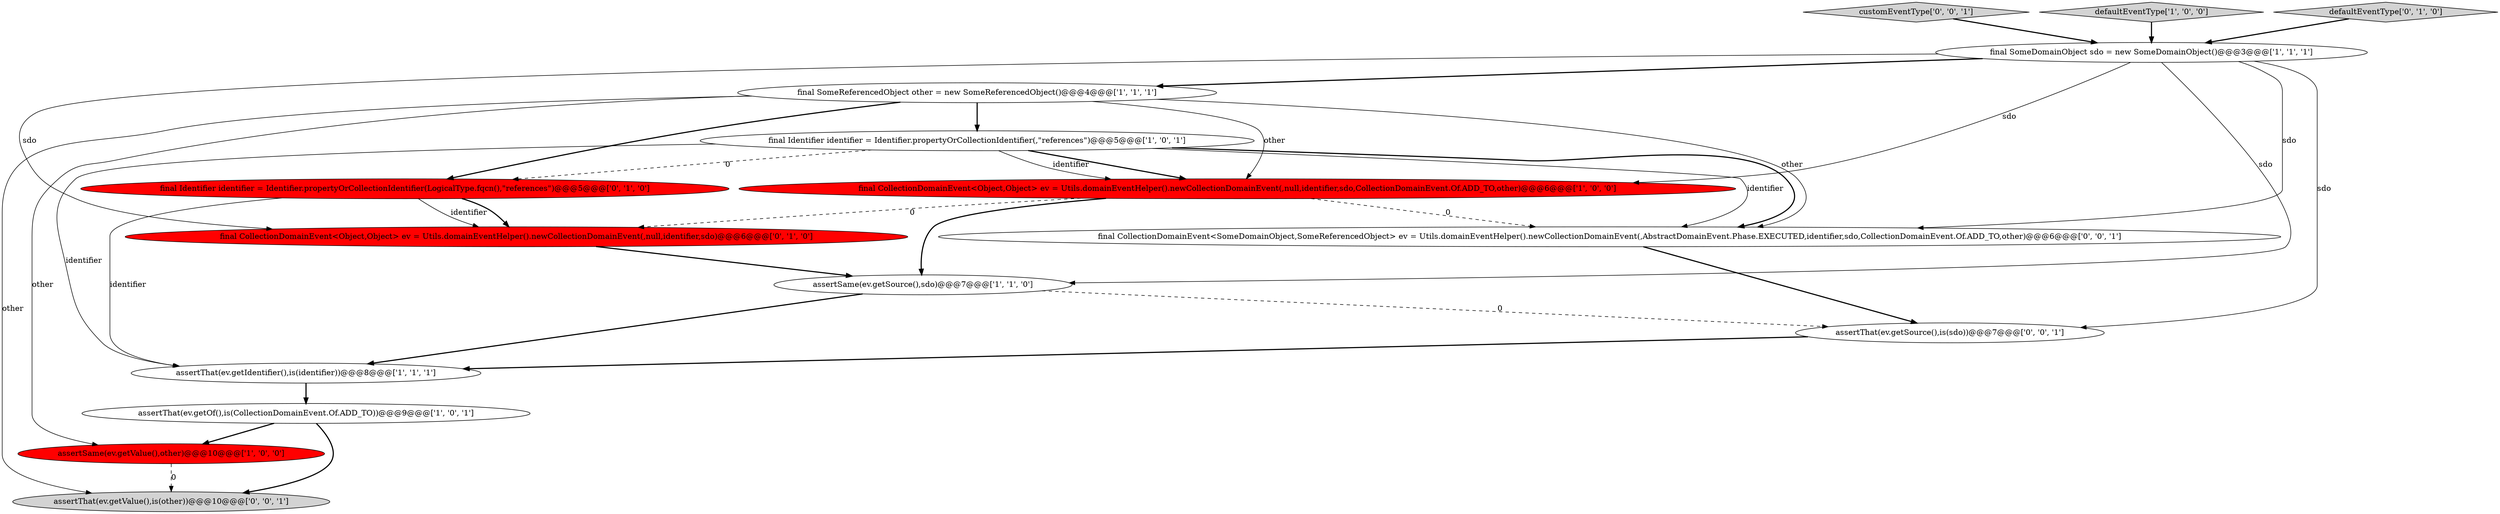 digraph {
10 [style = filled, label = "final Identifier identifier = Identifier.propertyOrCollectionIdentifier(LogicalType.fqcn(),\"references\")@@@5@@@['0', '1', '0']", fillcolor = red, shape = ellipse image = "AAA1AAABBB2BBB"];
13 [style = filled, label = "customEventType['0', '0', '1']", fillcolor = lightgray, shape = diamond image = "AAA0AAABBB3BBB"];
15 [style = filled, label = "assertThat(ev.getSource(),is(sdo))@@@7@@@['0', '0', '1']", fillcolor = white, shape = ellipse image = "AAA0AAABBB3BBB"];
3 [style = filled, label = "assertSame(ev.getSource(),sdo)@@@7@@@['1', '1', '0']", fillcolor = white, shape = ellipse image = "AAA0AAABBB1BBB"];
1 [style = filled, label = "assertThat(ev.getOf(),is(CollectionDomainEvent.Of.ADD_TO))@@@9@@@['1', '0', '1']", fillcolor = white, shape = ellipse image = "AAA0AAABBB1BBB"];
5 [style = filled, label = "defaultEventType['1', '0', '0']", fillcolor = lightgray, shape = diamond image = "AAA0AAABBB1BBB"];
7 [style = filled, label = "final Identifier identifier = Identifier.propertyOrCollectionIdentifier(,\"references\")@@@5@@@['1', '0', '1']", fillcolor = white, shape = ellipse image = "AAA0AAABBB1BBB"];
11 [style = filled, label = "defaultEventType['0', '1', '0']", fillcolor = lightgray, shape = diamond image = "AAA0AAABBB2BBB"];
12 [style = filled, label = "assertThat(ev.getValue(),is(other))@@@10@@@['0', '0', '1']", fillcolor = lightgray, shape = ellipse image = "AAA0AAABBB3BBB"];
14 [style = filled, label = "final CollectionDomainEvent<SomeDomainObject,SomeReferencedObject> ev = Utils.domainEventHelper().newCollectionDomainEvent(,AbstractDomainEvent.Phase.EXECUTED,identifier,sdo,CollectionDomainEvent.Of.ADD_TO,other)@@@6@@@['0', '0', '1']", fillcolor = white, shape = ellipse image = "AAA0AAABBB3BBB"];
9 [style = filled, label = "final CollectionDomainEvent<Object,Object> ev = Utils.domainEventHelper().newCollectionDomainEvent(,null,identifier,sdo)@@@6@@@['0', '1', '0']", fillcolor = red, shape = ellipse image = "AAA1AAABBB2BBB"];
8 [style = filled, label = "assertSame(ev.getValue(),other)@@@10@@@['1', '0', '0']", fillcolor = red, shape = ellipse image = "AAA1AAABBB1BBB"];
6 [style = filled, label = "final SomeReferencedObject other = new SomeReferencedObject()@@@4@@@['1', '1', '1']", fillcolor = white, shape = ellipse image = "AAA0AAABBB1BBB"];
0 [style = filled, label = "final SomeDomainObject sdo = new SomeDomainObject()@@@3@@@['1', '1', '1']", fillcolor = white, shape = ellipse image = "AAA0AAABBB1BBB"];
4 [style = filled, label = "assertThat(ev.getIdentifier(),is(identifier))@@@8@@@['1', '1', '1']", fillcolor = white, shape = ellipse image = "AAA0AAABBB1BBB"];
2 [style = filled, label = "final CollectionDomainEvent<Object,Object> ev = Utils.domainEventHelper().newCollectionDomainEvent(,null,identifier,sdo,CollectionDomainEvent.Of.ADD_TO,other)@@@6@@@['1', '0', '0']", fillcolor = red, shape = ellipse image = "AAA1AAABBB1BBB"];
10->9 [style = solid, label="identifier"];
0->15 [style = solid, label="sdo"];
1->8 [style = bold, label=""];
0->6 [style = bold, label=""];
7->14 [style = solid, label="identifier"];
2->3 [style = bold, label=""];
6->8 [style = solid, label="other"];
8->12 [style = dashed, label="0"];
7->4 [style = solid, label="identifier"];
3->4 [style = bold, label=""];
6->14 [style = solid, label="other"];
7->14 [style = bold, label=""];
0->2 [style = solid, label="sdo"];
11->0 [style = bold, label=""];
2->14 [style = dashed, label="0"];
5->0 [style = bold, label=""];
0->3 [style = solid, label="sdo"];
6->12 [style = solid, label="other"];
2->9 [style = dashed, label="0"];
7->2 [style = bold, label=""];
6->10 [style = bold, label=""];
15->4 [style = bold, label=""];
0->14 [style = solid, label="sdo"];
1->12 [style = bold, label=""];
3->15 [style = dashed, label="0"];
9->3 [style = bold, label=""];
7->10 [style = dashed, label="0"];
6->2 [style = solid, label="other"];
7->2 [style = solid, label="identifier"];
14->15 [style = bold, label=""];
4->1 [style = bold, label=""];
10->9 [style = bold, label=""];
10->4 [style = solid, label="identifier"];
6->7 [style = bold, label=""];
13->0 [style = bold, label=""];
0->9 [style = solid, label="sdo"];
}
